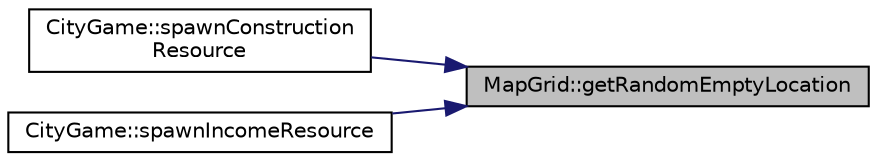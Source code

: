digraph "MapGrid::getRandomEmptyLocation"
{
 // LATEX_PDF_SIZE
  edge [fontname="Helvetica",fontsize="10",labelfontname="Helvetica",labelfontsize="10"];
  node [fontname="Helvetica",fontsize="10",shape=record];
  rankdir="RL";
  Node1 [label="MapGrid::getRandomEmptyLocation",height=0.2,width=0.4,color="black", fillcolor="grey75", style="filled", fontcolor="black",tooltip=" "];
  Node1 -> Node2 [dir="back",color="midnightblue",fontsize="10",style="solid",fontname="Helvetica"];
  Node2 [label="CityGame::spawnConstruction\lResource",height=0.2,width=0.4,color="black", fillcolor="white", style="filled",URL="$classCityGame.html#aaec8cad6c61ec2ee45205b6f9dc6b9e8",tooltip=" "];
  Node1 -> Node3 [dir="back",color="midnightblue",fontsize="10",style="solid",fontname="Helvetica"];
  Node3 [label="CityGame::spawnIncomeResource",height=0.2,width=0.4,color="black", fillcolor="white", style="filled",URL="$classCityGame.html#a15cdbeda46ca45114a518077ae85f207",tooltip=" "];
}
